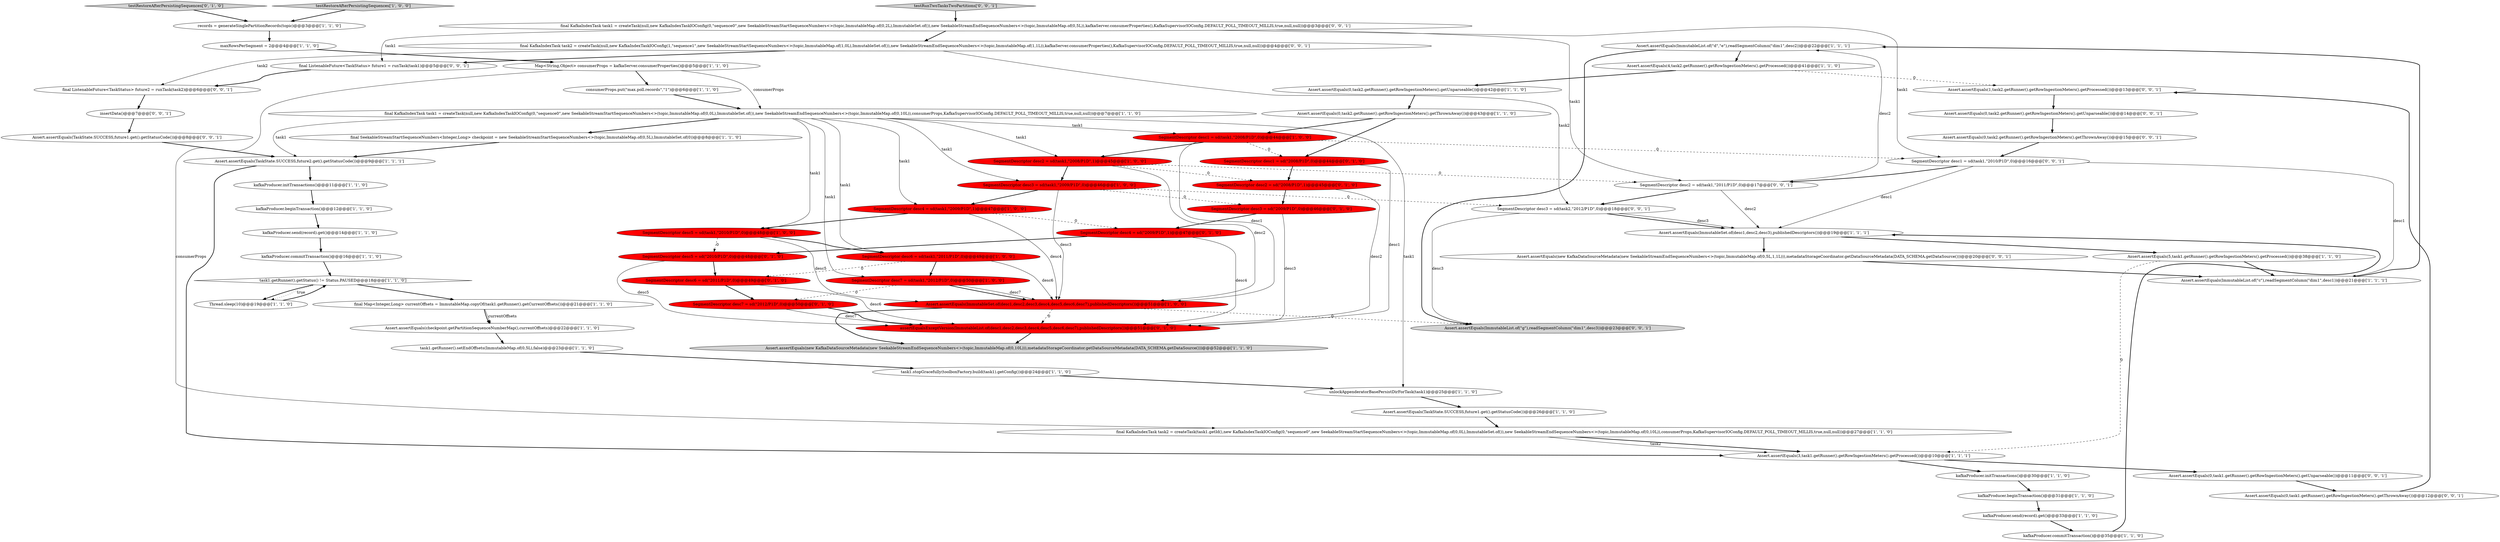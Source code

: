 digraph {
42 [style = filled, label = "SegmentDescriptor desc6 = sd(\"2011/P1D\",0)@@@49@@@['0', '1', '0']", fillcolor = red, shape = ellipse image = "AAA1AAABBB2BBB"];
32 [style = filled, label = "kafkaProducer.initTransactions()@@@30@@@['1', '1', '0']", fillcolor = white, shape = ellipse image = "AAA0AAABBB1BBB"];
1 [style = filled, label = "final KafkaIndexTask task2 = createTask(task1.getId(),new KafkaIndexTaskIOConfig(0,\"sequence0\",new SeekableStreamStartSequenceNumbers<>(topic,ImmutableMap.of(0,0L),ImmutableSet.of()),new SeekableStreamEndSequenceNumbers<>(topic,ImmutableMap.of(0,10L)),consumerProps,KafkaSupervisorIOConfig.DEFAULT_POLL_TIMEOUT_MILLIS,true,null,null))@@@27@@@['1', '1', '0']", fillcolor = white, shape = ellipse image = "AAA0AAABBB1BBB"];
49 [style = filled, label = "SegmentDescriptor desc5 = sd(\"2010/P1D\",0)@@@48@@@['0', '1', '0']", fillcolor = red, shape = ellipse image = "AAA1AAABBB2BBB"];
59 [style = filled, label = "Assert.assertEquals(TaskState.SUCCESS,future1.get().getStatusCode())@@@8@@@['0', '0', '1']", fillcolor = white, shape = ellipse image = "AAA0AAABBB3BBB"];
63 [style = filled, label = "Assert.assertEquals(new KafkaDataSourceMetadata(new SeekableStreamEndSequenceNumbers<>(topic,ImmutableMap.of(0,5L,1,1L))),metadataStorageCoordinator.getDataSourceMetadata(DATA_SCHEMA.getDataSource()))@@@20@@@['0', '0', '1']", fillcolor = white, shape = ellipse image = "AAA0AAABBB3BBB"];
47 [style = filled, label = "SegmentDescriptor desc2 = sd(\"2008/P1D\",1)@@@45@@@['0', '1', '0']", fillcolor = red, shape = ellipse image = "AAA1AAABBB2BBB"];
18 [style = filled, label = "SegmentDescriptor desc3 = sd(task1,\"2009/P1D\",0)@@@46@@@['1', '0', '0']", fillcolor = red, shape = ellipse image = "AAA1AAABBB1BBB"];
6 [style = filled, label = "Assert.assertEquals(5,task1.getRunner().getRowIngestionMeters().getProcessed())@@@38@@@['1', '1', '0']", fillcolor = white, shape = ellipse image = "AAA0AAABBB1BBB"];
35 [style = filled, label = "consumerProps.put(\"max.poll.records\",\"1\")@@@6@@@['1', '1', '0']", fillcolor = white, shape = ellipse image = "AAA0AAABBB1BBB"];
16 [style = filled, label = "Assert.assertEquals(ImmutableList.of(\"d\",\"e\"),readSegmentColumn(\"dim1\",desc2))@@@22@@@['1', '1', '1']", fillcolor = white, shape = ellipse image = "AAA0AAABBB1BBB"];
48 [style = filled, label = "SegmentDescriptor desc1 = sd(\"2008/P1D\",0)@@@44@@@['0', '1', '0']", fillcolor = red, shape = ellipse image = "AAA1AAABBB2BBB"];
15 [style = filled, label = "SegmentDescriptor desc5 = sd(task1,\"2010/P1D\",0)@@@48@@@['1', '0', '0']", fillcolor = red, shape = ellipse image = "AAA1AAABBB1BBB"];
20 [style = filled, label = "testRestoreAfterPersistingSequences['1', '0', '0']", fillcolor = lightgray, shape = diamond image = "AAA0AAABBB1BBB"];
2 [style = filled, label = "task1.getRunner().getStatus() != Status.PAUSED@@@18@@@['1', '1', '0']", fillcolor = white, shape = diamond image = "AAA0AAABBB1BBB"];
61 [style = filled, label = "Assert.assertEquals(0,task2.getRunner().getRowIngestionMeters().getThrownAway())@@@15@@@['0', '0', '1']", fillcolor = white, shape = ellipse image = "AAA0AAABBB3BBB"];
54 [style = filled, label = "Assert.assertEquals(ImmutableList.of(\"g\"),readSegmentColumn(\"dim1\",desc3))@@@23@@@['0', '0', '1']", fillcolor = lightgray, shape = ellipse image = "AAA0AAABBB3BBB"];
21 [style = filled, label = "final SeekableStreamStartSequenceNumbers<Integer,Long> checkpoint = new SeekableStreamStartSequenceNumbers<>(topic,ImmutableMap.of(0,5L),ImmutableSet.of(0))@@@8@@@['1', '1', '0']", fillcolor = white, shape = ellipse image = "AAA0AAABBB1BBB"];
53 [style = filled, label = "Assert.assertEquals(0,task1.getRunner().getRowIngestionMeters().getThrownAway())@@@12@@@['0', '0', '1']", fillcolor = white, shape = ellipse image = "AAA0AAABBB3BBB"];
57 [style = filled, label = "SegmentDescriptor desc3 = sd(task2,\"2012/P1D\",0)@@@18@@@['0', '0', '1']", fillcolor = white, shape = ellipse image = "AAA0AAABBB3BBB"];
10 [style = filled, label = "kafkaProducer.beginTransaction()@@@31@@@['1', '1', '0']", fillcolor = white, shape = ellipse image = "AAA0AAABBB1BBB"];
9 [style = filled, label = "kafkaProducer.commitTransaction()@@@35@@@['1', '1', '0']", fillcolor = white, shape = ellipse image = "AAA0AAABBB1BBB"];
56 [style = filled, label = "Assert.assertEquals(0,task2.getRunner().getRowIngestionMeters().getUnparseable())@@@14@@@['0', '0', '1']", fillcolor = white, shape = ellipse image = "AAA0AAABBB3BBB"];
67 [style = filled, label = "final ListenableFuture<TaskStatus> future2 = runTask(task2)@@@6@@@['0', '0', '1']", fillcolor = white, shape = ellipse image = "AAA0AAABBB3BBB"];
17 [style = filled, label = "Assert.assertEquals(TaskState.SUCCESS,future2.get().getStatusCode())@@@9@@@['1', '1', '1']", fillcolor = white, shape = ellipse image = "AAA0AAABBB1BBB"];
23 [style = filled, label = "kafkaProducer.send(record).get()@@@33@@@['1', '1', '0']", fillcolor = white, shape = ellipse image = "AAA0AAABBB1BBB"];
51 [style = filled, label = "final KafkaIndexTask task1 = createTask(null,new KafkaIndexTaskIOConfig(0,\"sequence0\",new SeekableStreamStartSequenceNumbers<>(topic,ImmutableMap.of(0,2L),ImmutableSet.of()),new SeekableStreamEndSequenceNumbers<>(topic,ImmutableMap.of(0,5L)),kafkaServer.consumerProperties(),KafkaSupervisorIOConfig.DEFAULT_POLL_TIMEOUT_MILLIS,true,null,null))@@@3@@@['0', '0', '1']", fillcolor = white, shape = ellipse image = "AAA0AAABBB3BBB"];
66 [style = filled, label = "Assert.assertEquals(1,task2.getRunner().getRowIngestionMeters().getProcessed())@@@13@@@['0', '0', '1']", fillcolor = white, shape = ellipse image = "AAA0AAABBB3BBB"];
44 [style = filled, label = "SegmentDescriptor desc7 = sd(\"2012/P1D\",0)@@@50@@@['0', '1', '0']", fillcolor = red, shape = ellipse image = "AAA1AAABBB2BBB"];
26 [style = filled, label = "final KafkaIndexTask task1 = createTask(null,new KafkaIndexTaskIOConfig(0,\"sequence0\",new SeekableStreamStartSequenceNumbers<>(topic,ImmutableMap.of(0,0L),ImmutableSet.of()),new SeekableStreamEndSequenceNumbers<>(topic,ImmutableMap.of(0,10L)),consumerProps,KafkaSupervisorIOConfig.DEFAULT_POLL_TIMEOUT_MILLIS,true,null,null))@@@7@@@['1', '1', '0']", fillcolor = white, shape = ellipse image = "AAA0AAABBB1BBB"];
28 [style = filled, label = "task1.stopGracefully(toolboxFactory.build(task1).getConfig())@@@24@@@['1', '1', '0']", fillcolor = white, shape = ellipse image = "AAA0AAABBB1BBB"];
29 [style = filled, label = "Map<String,Object> consumerProps = kafkaServer.consumerProperties()@@@5@@@['1', '1', '0']", fillcolor = white, shape = ellipse image = "AAA0AAABBB1BBB"];
65 [style = filled, label = "SegmentDescriptor desc1 = sd(task1,\"2010/P1D\",0)@@@16@@@['0', '0', '1']", fillcolor = white, shape = ellipse image = "AAA0AAABBB3BBB"];
45 [style = filled, label = "assertEqualsExceptVersion(ImmutableList.of(desc1,desc2,desc3,desc4,desc5,desc6,desc7),publishedDescriptors())@@@51@@@['0', '1', '0']", fillcolor = red, shape = ellipse image = "AAA1AAABBB2BBB"];
46 [style = filled, label = "SegmentDescriptor desc3 = sd(\"2009/P1D\",0)@@@46@@@['0', '1', '0']", fillcolor = red, shape = ellipse image = "AAA1AAABBB2BBB"];
11 [style = filled, label = "Assert.assertEquals(0,task2.getRunner().getRowIngestionMeters().getUnparseable())@@@42@@@['1', '1', '0']", fillcolor = white, shape = ellipse image = "AAA0AAABBB1BBB"];
34 [style = filled, label = "Assert.assertEquals(new KafkaDataSourceMetadata(new SeekableStreamEndSequenceNumbers<>(topic,ImmutableMap.of(0,10L))),metadataStorageCoordinator.getDataSourceMetadata(DATA_SCHEMA.getDataSource()))@@@52@@@['1', '1', '0']", fillcolor = lightgray, shape = ellipse image = "AAA0AAABBB1BBB"];
60 [style = filled, label = "Assert.assertEquals(0,task1.getRunner().getRowIngestionMeters().getUnparseable())@@@11@@@['0', '0', '1']", fillcolor = white, shape = ellipse image = "AAA0AAABBB3BBB"];
55 [style = filled, label = "SegmentDescriptor desc2 = sd(task1,\"2011/P1D\",0)@@@17@@@['0', '0', '1']", fillcolor = white, shape = ellipse image = "AAA0AAABBB3BBB"];
3 [style = filled, label = "unlockAppenderatorBasePersistDirForTask(task1)@@@25@@@['1', '1', '0']", fillcolor = white, shape = ellipse image = "AAA0AAABBB1BBB"];
24 [style = filled, label = "Assert.assertEquals(0,task2.getRunner().getRowIngestionMeters().getThrownAway())@@@43@@@['1', '1', '0']", fillcolor = white, shape = ellipse image = "AAA0AAABBB1BBB"];
0 [style = filled, label = "maxRowsPerSegment = 2@@@4@@@['1', '1', '0']", fillcolor = white, shape = ellipse image = "AAA0AAABBB1BBB"];
12 [style = filled, label = "SegmentDescriptor desc2 = sd(task1,\"2008/P1D\",1)@@@45@@@['1', '0', '0']", fillcolor = red, shape = ellipse image = "AAA1AAABBB1BBB"];
39 [style = filled, label = "SegmentDescriptor desc1 = sd(task1,\"2008/P1D\",0)@@@44@@@['1', '0', '0']", fillcolor = red, shape = ellipse image = "AAA1AAABBB1BBB"];
27 [style = filled, label = "Assert.assertEquals(3,task1.getRunner().getRowIngestionMeters().getProcessed())@@@10@@@['1', '1', '1']", fillcolor = white, shape = ellipse image = "AAA0AAABBB1BBB"];
41 [style = filled, label = "Assert.assertEquals(ImmutableList.of(\"c\"),readSegmentColumn(\"dim1\",desc1))@@@21@@@['1', '1', '1']", fillcolor = white, shape = ellipse image = "AAA0AAABBB1BBB"];
13 [style = filled, label = "kafkaProducer.initTransactions()@@@11@@@['1', '1', '0']", fillcolor = white, shape = ellipse image = "AAA0AAABBB1BBB"];
43 [style = filled, label = "SegmentDescriptor desc4 = sd(\"2009/P1D\",1)@@@47@@@['0', '1', '0']", fillcolor = red, shape = ellipse image = "AAA1AAABBB2BBB"];
8 [style = filled, label = "Assert.assertEquals(TaskState.SUCCESS,future1.get().getStatusCode())@@@26@@@['1', '1', '0']", fillcolor = white, shape = ellipse image = "AAA0AAABBB1BBB"];
30 [style = filled, label = "Assert.assertEquals(checkpoint.getPartitionSequenceNumberMap(),currentOffsets)@@@22@@@['1', '1', '0']", fillcolor = white, shape = ellipse image = "AAA0AAABBB1BBB"];
40 [style = filled, label = "kafkaProducer.beginTransaction()@@@12@@@['1', '1', '0']", fillcolor = white, shape = ellipse image = "AAA0AAABBB1BBB"];
58 [style = filled, label = "insertData()@@@7@@@['0', '0', '1']", fillcolor = white, shape = ellipse image = "AAA0AAABBB3BBB"];
33 [style = filled, label = "Assert.assertEquals(ImmutableSet.of(desc1,desc2,desc3),publishedDescriptors())@@@19@@@['1', '1', '1']", fillcolor = white, shape = ellipse image = "AAA0AAABBB1BBB"];
50 [style = filled, label = "testRestoreAfterPersistingSequences['0', '1', '0']", fillcolor = lightgray, shape = diamond image = "AAA0AAABBB2BBB"];
22 [style = filled, label = "task1.getRunner().setEndOffsets(ImmutableMap.of(0,5L),false)@@@23@@@['1', '1', '0']", fillcolor = white, shape = ellipse image = "AAA0AAABBB1BBB"];
5 [style = filled, label = "SegmentDescriptor desc7 = sd(task1,\"2012/P1D\",0)@@@50@@@['1', '0', '0']", fillcolor = red, shape = ellipse image = "AAA1AAABBB1BBB"];
7 [style = filled, label = "kafkaProducer.commitTransaction()@@@16@@@['1', '1', '0']", fillcolor = white, shape = ellipse image = "AAA0AAABBB1BBB"];
25 [style = filled, label = "SegmentDescriptor desc4 = sd(task1,\"2009/P1D\",1)@@@47@@@['1', '0', '0']", fillcolor = red, shape = ellipse image = "AAA1AAABBB1BBB"];
38 [style = filled, label = "Thread.sleep(10)@@@19@@@['1', '1', '0']", fillcolor = white, shape = ellipse image = "AAA0AAABBB1BBB"];
62 [style = filled, label = "final ListenableFuture<TaskStatus> future1 = runTask(task1)@@@5@@@['0', '0', '1']", fillcolor = white, shape = ellipse image = "AAA0AAABBB3BBB"];
64 [style = filled, label = "final KafkaIndexTask task2 = createTask(null,new KafkaIndexTaskIOConfig(1,\"sequence1\",new SeekableStreamStartSequenceNumbers<>(topic,ImmutableMap.of(1,0L),ImmutableSet.of()),new SeekableStreamEndSequenceNumbers<>(topic,ImmutableMap.of(1,1L)),kafkaServer.consumerProperties(),KafkaSupervisorIOConfig.DEFAULT_POLL_TIMEOUT_MILLIS,true,null,null))@@@4@@@['0', '0', '1']", fillcolor = white, shape = ellipse image = "AAA0AAABBB3BBB"];
19 [style = filled, label = "final Map<Integer,Long> currentOffsets = ImmutableMap.copyOf(task1.getRunner().getCurrentOffsets())@@@21@@@['1', '1', '0']", fillcolor = white, shape = ellipse image = "AAA0AAABBB1BBB"];
31 [style = filled, label = "Assert.assertEquals(ImmutableSet.of(desc1,desc2,desc3,desc4,desc5,desc6,desc7),publishedDescriptors())@@@51@@@['1', '0', '0']", fillcolor = red, shape = ellipse image = "AAA1AAABBB1BBB"];
36 [style = filled, label = "kafkaProducer.send(record).get()@@@14@@@['1', '1', '0']", fillcolor = white, shape = ellipse image = "AAA0AAABBB1BBB"];
52 [style = filled, label = "testRunTwoTasksTwoPartitions['0', '0', '1']", fillcolor = lightgray, shape = diamond image = "AAA0AAABBB3BBB"];
37 [style = filled, label = "records = generateSinglePartitionRecords(topic)@@@3@@@['1', '1', '0']", fillcolor = white, shape = ellipse image = "AAA0AAABBB1BBB"];
4 [style = filled, label = "Assert.assertEquals(4,task2.getRunner().getRowIngestionMeters().getProcessed())@@@41@@@['1', '1', '0']", fillcolor = white, shape = ellipse image = "AAA0AAABBB1BBB"];
14 [style = filled, label = "SegmentDescriptor desc6 = sd(task1,\"2011/P1D\",0)@@@49@@@['1', '0', '0']", fillcolor = red, shape = ellipse image = "AAA1AAABBB1BBB"];
51->65 [style = solid, label="task1"];
37->0 [style = bold, label=""];
27->32 [style = bold, label=""];
57->33 [style = bold, label=""];
44->45 [style = solid, label="desc7"];
57->33 [style = solid, label="desc3"];
1->27 [style = bold, label=""];
24->39 [style = bold, label=""];
60->53 [style = bold, label=""];
18->57 [style = dashed, label="0"];
65->41 [style = solid, label="desc1"];
18->46 [style = dashed, label="0"];
65->33 [style = solid, label="desc1"];
25->43 [style = dashed, label="0"];
33->63 [style = bold, label=""];
62->67 [style = bold, label=""];
26->25 [style = solid, label="task1"];
57->54 [style = solid, label="desc3"];
26->39 [style = solid, label="task1"];
8->1 [style = bold, label=""];
29->1 [style = solid, label="consumerProps"];
26->5 [style = solid, label="task1"];
55->57 [style = bold, label=""];
42->44 [style = bold, label=""];
63->41 [style = bold, label=""];
51->62 [style = solid, label="task1"];
6->41 [style = bold, label=""];
12->18 [style = bold, label=""];
20->37 [style = bold, label=""];
25->15 [style = bold, label=""];
58->59 [style = bold, label=""];
28->3 [style = bold, label=""];
17->27 [style = bold, label=""];
67->58 [style = bold, label=""];
27->60 [style = bold, label=""];
1->27 [style = solid, label="task2"];
55->33 [style = solid, label="desc2"];
12->55 [style = dashed, label="0"];
26->17 [style = solid, label="task1"];
9->33 [style = bold, label=""];
50->37 [style = bold, label=""];
26->15 [style = solid, label="task1"];
0->29 [style = bold, label=""];
13->40 [style = bold, label=""];
32->10 [style = bold, label=""];
38->2 [style = bold, label=""];
48->45 [style = solid, label="desc1"];
26->12 [style = solid, label="task1"];
49->45 [style = solid, label="desc5"];
4->66 [style = dashed, label="0"];
51->55 [style = solid, label="task1"];
6->27 [style = dashed, label="0"];
7->2 [style = bold, label=""];
12->47 [style = dashed, label="0"];
55->16 [style = solid, label="desc2"];
14->42 [style = dashed, label="0"];
39->12 [style = bold, label=""];
18->25 [style = bold, label=""];
18->31 [style = solid, label="desc3"];
65->55 [style = bold, label=""];
29->35 [style = bold, label=""];
52->51 [style = bold, label=""];
44->45 [style = bold, label=""];
46->43 [style = bold, label=""];
15->14 [style = bold, label=""];
61->65 [style = bold, label=""];
22->28 [style = bold, label=""];
12->31 [style = solid, label="desc2"];
11->24 [style = bold, label=""];
26->3 [style = solid, label="task1"];
31->34 [style = bold, label=""];
26->21 [style = bold, label=""];
16->54 [style = bold, label=""];
64->62 [style = bold, label=""];
40->36 [style = bold, label=""];
10->23 [style = bold, label=""];
51->64 [style = bold, label=""];
19->30 [style = solid, label="currentOffsets"];
3->8 [style = bold, label=""];
26->18 [style = solid, label="task1"];
41->16 [style = bold, label=""];
17->13 [style = bold, label=""];
16->4 [style = bold, label=""];
35->26 [style = bold, label=""];
46->45 [style = solid, label="desc3"];
29->26 [style = solid, label="consumerProps"];
59->17 [style = bold, label=""];
14->5 [style = bold, label=""];
42->45 [style = solid, label="desc6"];
49->42 [style = bold, label=""];
5->44 [style = dashed, label="0"];
26->14 [style = solid, label="task1"];
2->19 [style = bold, label=""];
30->22 [style = bold, label=""];
15->31 [style = solid, label="desc5"];
47->45 [style = solid, label="desc2"];
33->6 [style = bold, label=""];
64->67 [style = solid, label="task2"];
31->45 [style = dashed, label="0"];
31->54 [style = dashed, label="0"];
47->46 [style = bold, label=""];
56->61 [style = bold, label=""];
2->38 [style = bold, label=""];
43->45 [style = solid, label="desc4"];
39->65 [style = dashed, label="0"];
5->31 [style = bold, label=""];
36->7 [style = bold, label=""];
15->49 [style = dashed, label="0"];
48->47 [style = bold, label=""];
25->31 [style = solid, label="desc4"];
53->66 [style = bold, label=""];
64->57 [style = solid, label="task2"];
39->48 [style = dashed, label="0"];
5->31 [style = solid, label="desc7"];
14->31 [style = solid, label="desc6"];
43->49 [style = bold, label=""];
2->38 [style = dotted, label="true"];
39->31 [style = solid, label="desc1"];
4->11 [style = bold, label=""];
23->9 [style = bold, label=""];
21->17 [style = bold, label=""];
24->48 [style = bold, label=""];
66->56 [style = bold, label=""];
45->34 [style = bold, label=""];
19->30 [style = bold, label=""];
}
